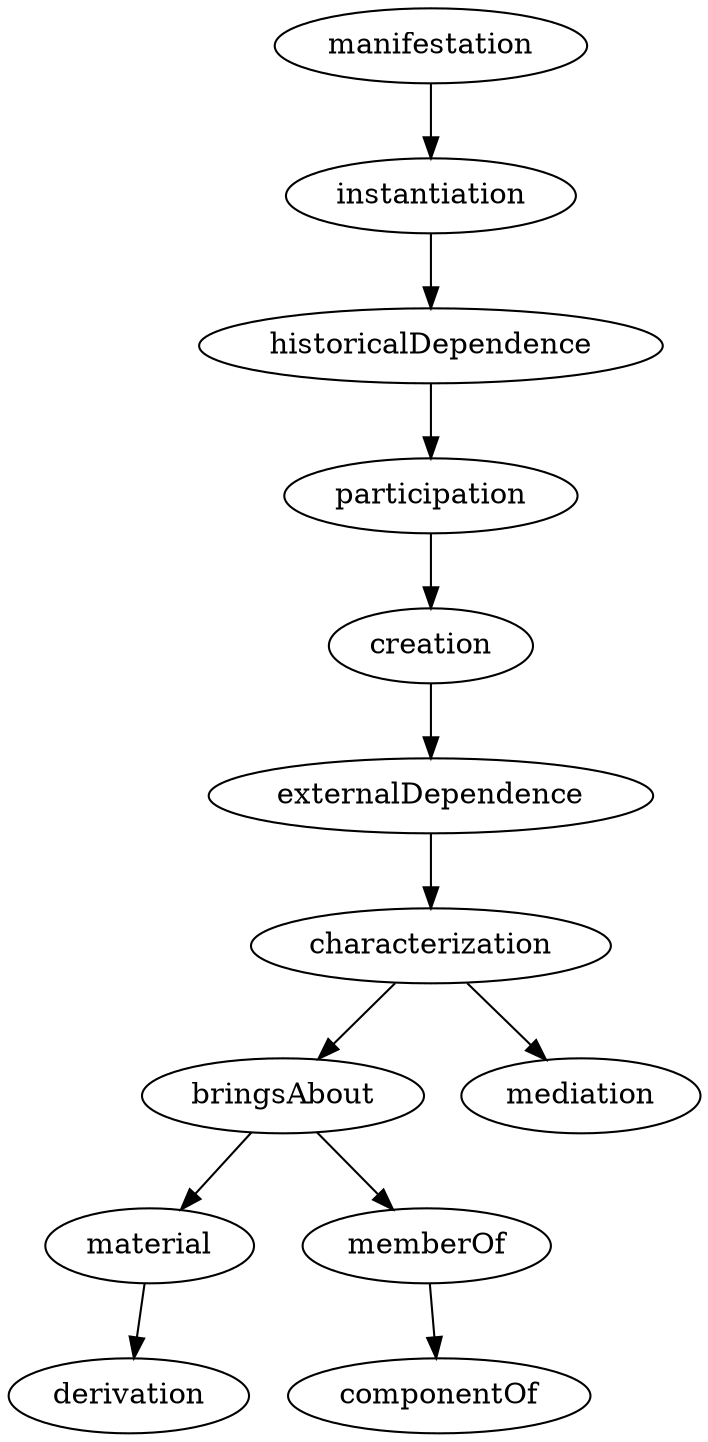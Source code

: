 strict digraph  {
manifestation;
instantiation;
historicalDependence;
participation;
creation;
externalDependence;
characterization;
bringsAbout;
mediation;
material;
memberOf;
derivation;
componentOf;
manifestation -> instantiation;
instantiation -> historicalDependence;
historicalDependence -> participation;
participation -> creation;
creation -> externalDependence;
externalDependence -> characterization;
characterization -> bringsAbout;
characterization -> mediation;
bringsAbout -> material;
bringsAbout -> memberOf;
material -> derivation;
memberOf -> componentOf;
}
